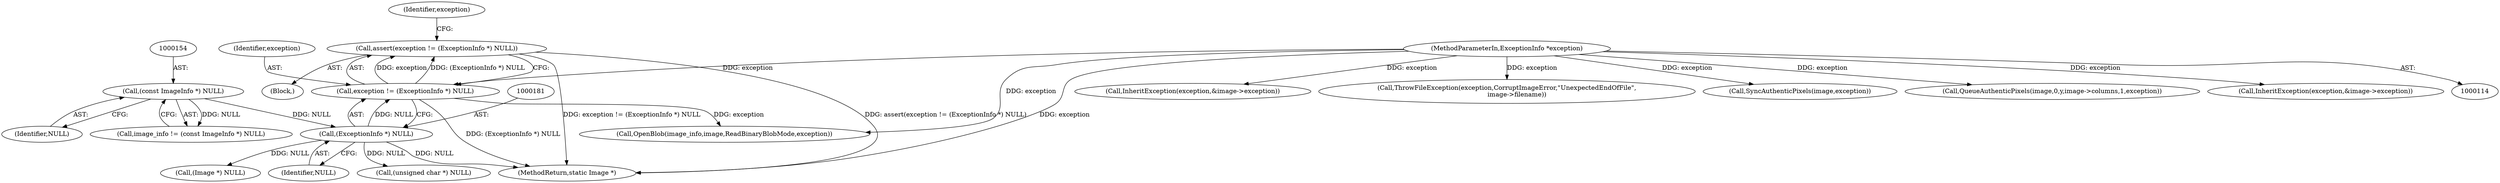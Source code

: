 digraph "0_ImageMagick_db1ffb6cf44bcfe5c4d5fcf9d9109ded5617387f@API" {
"1000177" [label="(Call,assert(exception != (ExceptionInfo *) NULL))"];
"1000178" [label="(Call,exception != (ExceptionInfo *) NULL)"];
"1000116" [label="(MethodParameterIn,ExceptionInfo *exception)"];
"1000180" [label="(Call,(ExceptionInfo *) NULL)"];
"1000153" [label="(Call,(const ImageInfo *) NULL)"];
"1000177" [label="(Call,assert(exception != (ExceptionInfo *) NULL))"];
"1000195" [label="(Call,OpenBlob(image_info,image,ReadBinaryBlobMode,exception))"];
"1000116" [label="(MethodParameterIn,ExceptionInfo *exception)"];
"1000179" [label="(Identifier,exception)"];
"1000685" [label="(Call,InheritException(exception,&image->exception))"];
"1000180" [label="(Call,(ExceptionInfo *) NULL)"];
"1000712" [label="(Call,(unsigned char *) NULL)"];
"1000186" [label="(Identifier,exception)"];
"1000151" [label="(Call,image_info != (const ImageInfo *) NULL)"];
"1001273" [label="(Call,ThrowFileException(exception,CorruptImageError,\"UnexpectedEndOfFile\",\n          image->filename))"];
"1000210" [label="(Call,(Image *) NULL)"];
"1001180" [label="(Call,SyncAuthenticPixels(image,exception))"];
"1000178" [label="(Call,exception != (ExceptionInfo *) NULL)"];
"1000153" [label="(Call,(const ImageInfo *) NULL)"];
"1000968" [label="(Call,QueueAuthenticPixels(image,0,y,image->columns,1,exception))"];
"1001382" [label="(MethodReturn,static Image *)"];
"1000155" [label="(Identifier,NULL)"];
"1000117" [label="(Block,)"];
"1000182" [label="(Identifier,NULL)"];
"1000268" [label="(Call,InheritException(exception,&image->exception))"];
"1000177" -> "1000117"  [label="AST: "];
"1000177" -> "1000178"  [label="CFG: "];
"1000178" -> "1000177"  [label="AST: "];
"1000186" -> "1000177"  [label="CFG: "];
"1000177" -> "1001382"  [label="DDG: exception != (ExceptionInfo *) NULL"];
"1000177" -> "1001382"  [label="DDG: assert(exception != (ExceptionInfo *) NULL)"];
"1000178" -> "1000177"  [label="DDG: exception"];
"1000178" -> "1000177"  [label="DDG: (ExceptionInfo *) NULL"];
"1000178" -> "1000180"  [label="CFG: "];
"1000179" -> "1000178"  [label="AST: "];
"1000180" -> "1000178"  [label="AST: "];
"1000178" -> "1001382"  [label="DDG: (ExceptionInfo *) NULL"];
"1000116" -> "1000178"  [label="DDG: exception"];
"1000180" -> "1000178"  [label="DDG: NULL"];
"1000178" -> "1000195"  [label="DDG: exception"];
"1000116" -> "1000114"  [label="AST: "];
"1000116" -> "1001382"  [label="DDG: exception"];
"1000116" -> "1000195"  [label="DDG: exception"];
"1000116" -> "1000268"  [label="DDG: exception"];
"1000116" -> "1000685"  [label="DDG: exception"];
"1000116" -> "1000968"  [label="DDG: exception"];
"1000116" -> "1001180"  [label="DDG: exception"];
"1000116" -> "1001273"  [label="DDG: exception"];
"1000180" -> "1000182"  [label="CFG: "];
"1000181" -> "1000180"  [label="AST: "];
"1000182" -> "1000180"  [label="AST: "];
"1000180" -> "1001382"  [label="DDG: NULL"];
"1000153" -> "1000180"  [label="DDG: NULL"];
"1000180" -> "1000210"  [label="DDG: NULL"];
"1000180" -> "1000712"  [label="DDG: NULL"];
"1000153" -> "1000151"  [label="AST: "];
"1000153" -> "1000155"  [label="CFG: "];
"1000154" -> "1000153"  [label="AST: "];
"1000155" -> "1000153"  [label="AST: "];
"1000151" -> "1000153"  [label="CFG: "];
"1000153" -> "1000151"  [label="DDG: NULL"];
}
